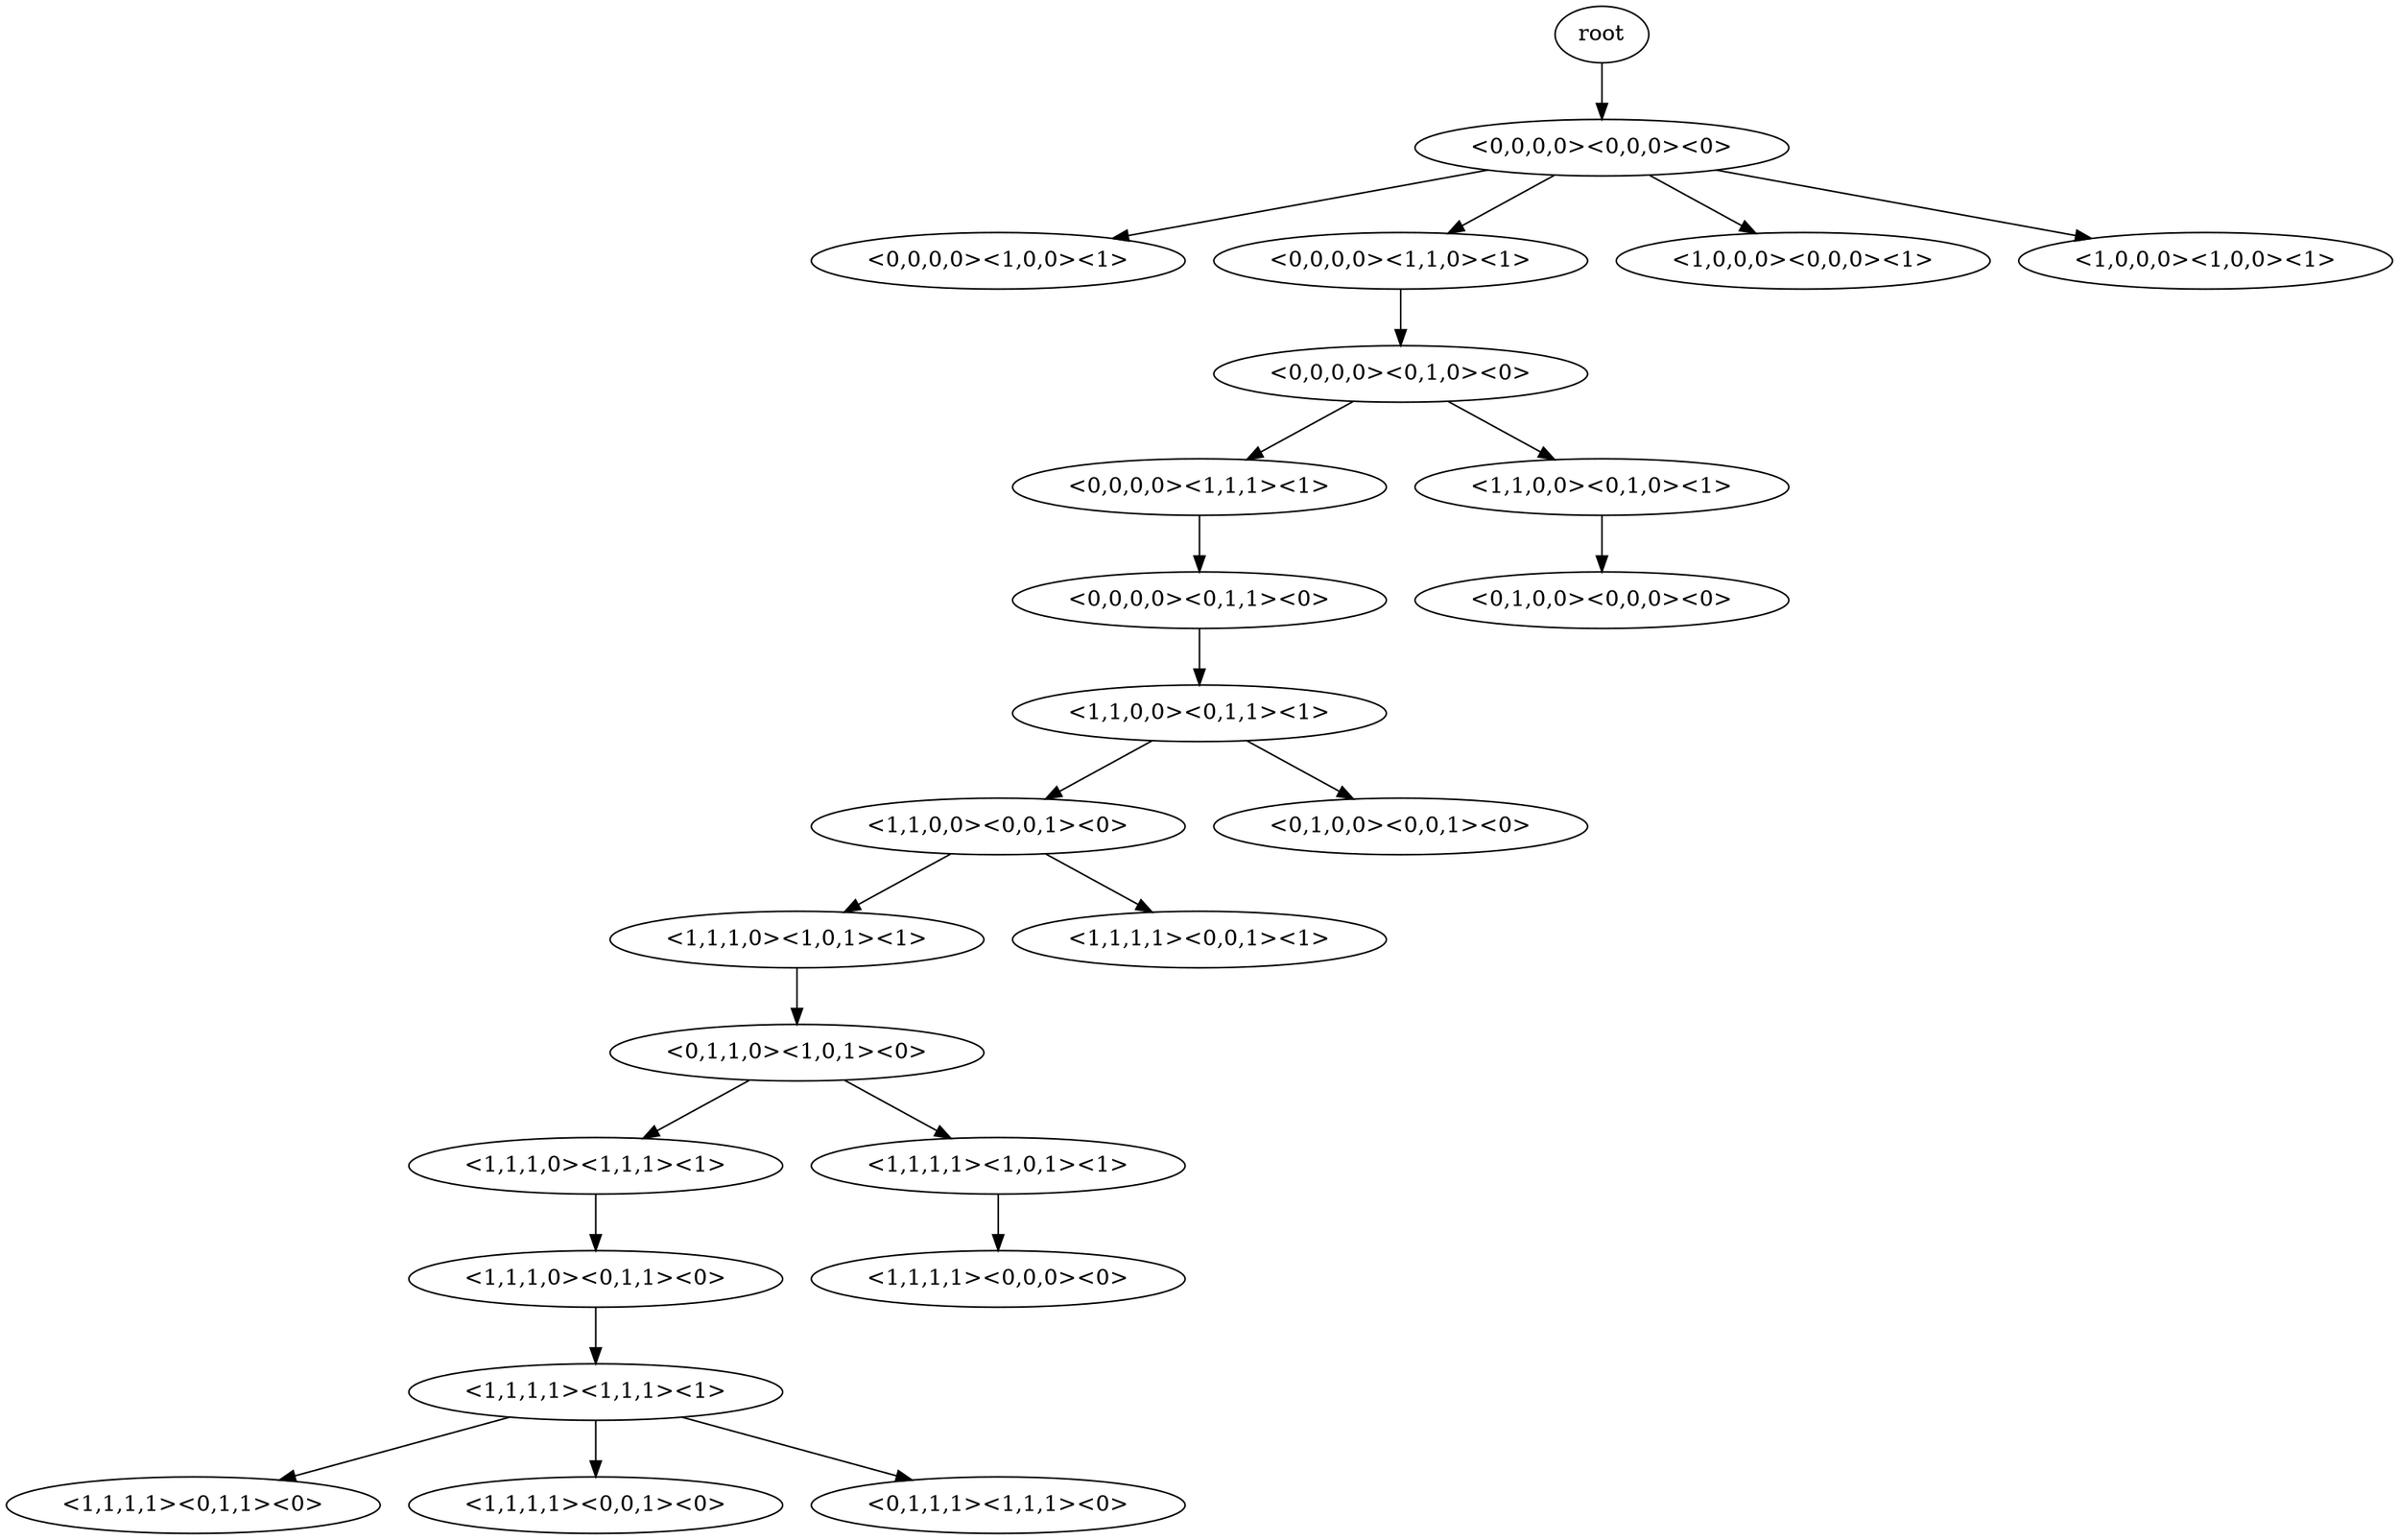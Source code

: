 digraph G {
root -> "<0,0,0,0><0,0,0><0>"
"<0,0,0,0><0,0,0><0>" -> "<0,0,0,0><1,0,0><1>"
"<0,0,0,0><0,0,0><0>" -> "<0,0,0,0><1,1,0><1>"
"<0,0,0,0><0,0,0><0>" -> "<1,0,0,0><0,0,0><1>"
"<0,0,0,0><0,0,0><0>" -> "<1,0,0,0><1,0,0><1>"
"<0,0,0,0><1,1,0><1>" -> "<0,0,0,0><0,1,0><0>"
"<0,0,0,0><0,1,0><0>" -> "<0,0,0,0><1,1,1><1>"
"<0,0,0,0><0,1,0><0>" -> "<1,1,0,0><0,1,0><1>"
"<0,0,0,0><1,1,1><1>" -> "<0,0,0,0><0,1,1><0>"
"<1,1,0,0><0,1,0><1>" -> "<0,1,0,0><0,0,0><0>"
"<0,0,0,0><0,1,1><0>" -> "<1,1,0,0><0,1,1><1>"
"<1,1,0,0><0,1,1><1>" -> "<1,1,0,0><0,0,1><0>"
"<1,1,0,0><0,1,1><1>" -> "<0,1,0,0><0,0,1><0>"
"<1,1,0,0><0,0,1><0>" -> "<1,1,1,0><1,0,1><1>"
"<1,1,0,0><0,0,1><0>" -> "<1,1,1,1><0,0,1><1>"
"<1,1,1,0><1,0,1><1>" -> "<0,1,1,0><1,0,1><0>"
"<0,1,1,0><1,0,1><0>" -> "<1,1,1,0><1,1,1><1>"
"<0,1,1,0><1,0,1><0>" -> "<1,1,1,1><1,0,1><1>"
"<1,1,1,0><1,1,1><1>" -> "<1,1,1,0><0,1,1><0>"
"<1,1,1,1><1,0,1><1>" -> "<1,1,1,1><0,0,0><0>"
"<1,1,1,0><0,1,1><0>" -> "<1,1,1,1><1,1,1><1>"
"<1,1,1,1><1,1,1><1>" -> "<1,1,1,1><0,1,1><0>"
"<1,1,1,1><1,1,1><1>" -> "<1,1,1,1><0,0,1><0>"
"<1,1,1,1><1,1,1><1>" -> "<0,1,1,1><1,1,1><0>"
}